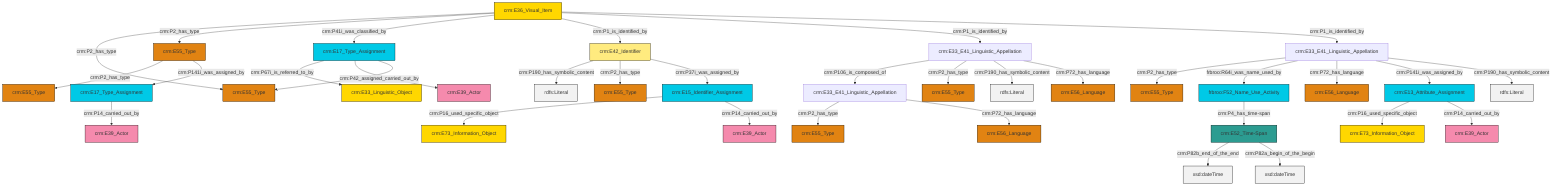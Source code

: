 graph TD
classDef Literal fill:#f2f2f2,stroke:#000000;
classDef CRM_Entity fill:#FFFFFF,stroke:#000000;
classDef Temporal_Entity fill:#00C9E6, stroke:#000000;
classDef Type fill:#E18312, stroke:#000000;
classDef Time-Span fill:#2C9C91, stroke:#000000;
classDef Appellation fill:#FFEB7F, stroke:#000000;
classDef Place fill:#008836, stroke:#000000;
classDef Persistent_Item fill:#B266B2, stroke:#000000;
classDef Conceptual_Object fill:#FFD700, stroke:#000000;
classDef Physical_Thing fill:#D2B48C, stroke:#000000;
classDef Actor fill:#f58aad, stroke:#000000;
classDef PC_Classes fill:#4ce600, stroke:#000000;
classDef Multi fill:#cccccc,stroke:#000000;

4["crm:E33_E41_Linguistic_Appellation"]:::Default -->|crm:P106_is_composed_of| 5["crm:E33_E41_Linguistic_Appellation"]:::Default
6["crm:E17_Type_Assignment"]:::Temporal_Entity -->|crm:P67i_is_referred_to_by| 7["crm:E33_Linguistic_Object"]:::Conceptual_Object
10["crm:E13_Attribute_Assignment"]:::Temporal_Entity -->|crm:P16_used_specific_object| 11["crm:E73_Information_Object"]:::Conceptual_Object
12["frbroo:F52_Name_Use_Activity"]:::Temporal_Entity -->|crm:P4_has_time-span| 13["crm:E52_Time-Span"]:::Time-Span
4["crm:E33_E41_Linguistic_Appellation"]:::Default -->|crm:P2_has_type| 16["crm:E55_Type"]:::Type
17["crm:E36_Visual_Item"]:::Conceptual_Object -->|crm:P2_has_type| 18["crm:E55_Type"]:::Type
13["crm:E52_Time-Span"]:::Time-Span -->|crm:P82b_end_of_the_end| 19[xsd:dateTime]:::Literal
23["crm:E33_E41_Linguistic_Appellation"]:::Default -->|crm:P2_has_type| 24["crm:E55_Type"]:::Type
25["crm:E17_Type_Assignment"]:::Temporal_Entity -->|crm:P14_carried_out_by| 0["crm:E39_Actor"]:::Actor
17["crm:E36_Visual_Item"]:::Conceptual_Object -->|crm:P2_has_type| 27["crm:E55_Type"]:::Type
23["crm:E33_E41_Linguistic_Appellation"]:::Default -->|frbroo:R64i_was_name_used_by| 12["frbroo:F52_Name_Use_Activity"]:::Temporal_Entity
23["crm:E33_E41_Linguistic_Appellation"]:::Default -->|crm:P72_has_language| 28["crm:E56_Language"]:::Type
4["crm:E33_E41_Linguistic_Appellation"]:::Default -->|crm:P190_has_symbolic_content| 30[rdfs:Literal]:::Literal
17["crm:E36_Visual_Item"]:::Conceptual_Object -->|crm:P41i_was_classified_by| 6["crm:E17_Type_Assignment"]:::Temporal_Entity
33["crm:E42_Identifier"]:::Appellation -->|crm:P190_has_symbolic_content| 34[rdfs:Literal]:::Literal
6["crm:E17_Type_Assignment"]:::Temporal_Entity -->|crm:P14_carried_out_by| 31["crm:E39_Actor"]:::Actor
23["crm:E33_E41_Linguistic_Appellation"]:::Default -->|crm:P141i_was_assigned_by| 10["crm:E13_Attribute_Assignment"]:::Temporal_Entity
33["crm:E42_Identifier"]:::Appellation -->|crm:P2_has_type| 14["crm:E55_Type"]:::Type
10["crm:E13_Attribute_Assignment"]:::Temporal_Entity -->|crm:P14_carried_out_by| 8["crm:E39_Actor"]:::Actor
23["crm:E33_E41_Linguistic_Appellation"]:::Default -->|crm:P190_has_symbolic_content| 45[rdfs:Literal]:::Literal
17["crm:E36_Visual_Item"]:::Conceptual_Object -->|crm:P1_is_identified_by| 33["crm:E42_Identifier"]:::Appellation
33["crm:E42_Identifier"]:::Appellation -->|crm:P37i_was_assigned_by| 55["crm:E15_Identifier_Assignment"]:::Temporal_Entity
55["crm:E15_Identifier_Assignment"]:::Temporal_Entity -->|crm:P16_used_specific_object| 56["crm:E73_Information_Object"]:::Conceptual_Object
5["crm:E33_E41_Linguistic_Appellation"]:::Default -->|crm:P2_has_type| 2["crm:E55_Type"]:::Type
4["crm:E33_E41_Linguistic_Appellation"]:::Default -->|crm:P72_has_language| 49["crm:E56_Language"]:::Type
27["crm:E55_Type"]:::Type -->|crm:P2_has_type| 36["crm:E55_Type"]:::Type
17["crm:E36_Visual_Item"]:::Conceptual_Object -->|crm:P1_is_identified_by| 4["crm:E33_E41_Linguistic_Appellation"]:::Default
6["crm:E17_Type_Assignment"]:::Temporal_Entity -->|crm:P42_assigned| 18["crm:E55_Type"]:::Type
5["crm:E33_E41_Linguistic_Appellation"]:::Default -->|crm:P72_has_language| 61["crm:E56_Language"]:::Type
13["crm:E52_Time-Span"]:::Time-Span -->|crm:P82a_begin_of_the_begin| 62[xsd:dateTime]:::Literal
27["crm:E55_Type"]:::Type -->|crm:P141i_was_assigned_by| 25["crm:E17_Type_Assignment"]:::Temporal_Entity
17["crm:E36_Visual_Item"]:::Conceptual_Object -->|crm:P1_is_identified_by| 23["crm:E33_E41_Linguistic_Appellation"]:::Default
55["crm:E15_Identifier_Assignment"]:::Temporal_Entity -->|crm:P14_carried_out_by| 53["crm:E39_Actor"]:::Actor
